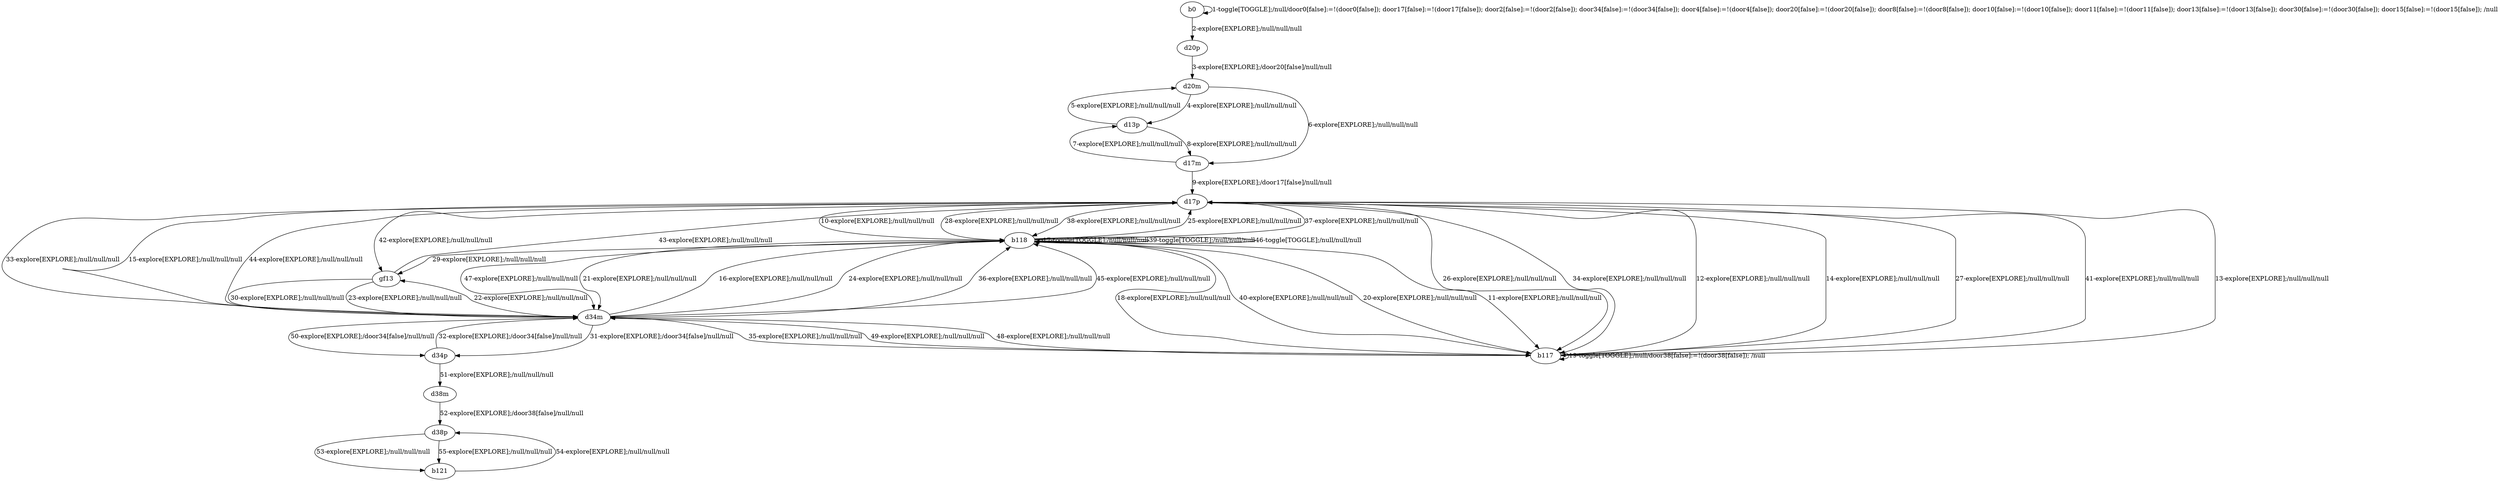 # Total number of goals covered by this test: 2
# d38p --> b121
# b121 --> d38p

digraph g {
"b0" -> "b0" [label = "1-toggle[TOGGLE];/null/door0[false]:=!(door0[false]); door17[false]:=!(door17[false]); door2[false]:=!(door2[false]); door34[false]:=!(door34[false]); door4[false]:=!(door4[false]); door20[false]:=!(door20[false]); door8[false]:=!(door8[false]); door10[false]:=!(door10[false]); door11[false]:=!(door11[false]); door13[false]:=!(door13[false]); door30[false]:=!(door30[false]); door15[false]:=!(door15[false]); /null"];
"b0" -> "d20p" [label = "2-explore[EXPLORE];/null/null/null"];
"d20p" -> "d20m" [label = "3-explore[EXPLORE];/door20[false]/null/null"];
"d20m" -> "d13p" [label = "4-explore[EXPLORE];/null/null/null"];
"d13p" -> "d20m" [label = "5-explore[EXPLORE];/null/null/null"];
"d20m" -> "d17m" [label = "6-explore[EXPLORE];/null/null/null"];
"d17m" -> "d13p" [label = "7-explore[EXPLORE];/null/null/null"];
"d13p" -> "d17m" [label = "8-explore[EXPLORE];/null/null/null"];
"d17m" -> "d17p" [label = "9-explore[EXPLORE];/door17[false]/null/null"];
"d17p" -> "b118" [label = "10-explore[EXPLORE];/null/null/null"];
"b118" -> "b117" [label = "11-explore[EXPLORE];/null/null/null"];
"b117" -> "d17p" [label = "12-explore[EXPLORE];/null/null/null"];
"d17p" -> "b117" [label = "13-explore[EXPLORE];/null/null/null"];
"b117" -> "d17p" [label = "14-explore[EXPLORE];/null/null/null"];
"d17p" -> "d34m" [label = "15-explore[EXPLORE];/null/null/null"];
"d34m" -> "b118" [label = "16-explore[EXPLORE];/null/null/null"];
"b118" -> "b118" [label = "17-toggle[TOGGLE];/null/null/null"];
"b118" -> "b117" [label = "18-explore[EXPLORE];/null/null/null"];
"b117" -> "b117" [label = "19-toggle[TOGGLE];/null/door38[false]:=!(door38[false]); /null"];
"b117" -> "b118" [label = "20-explore[EXPLORE];/null/null/null"];
"b118" -> "d34m" [label = "21-explore[EXPLORE];/null/null/null"];
"d34m" -> "gf13" [label = "22-explore[EXPLORE];/null/null/null"];
"gf13" -> "d34m" [label = "23-explore[EXPLORE];/null/null/null"];
"d34m" -> "b118" [label = "24-explore[EXPLORE];/null/null/null"];
"b118" -> "d17p" [label = "25-explore[EXPLORE];/null/null/null"];
"d17p" -> "b117" [label = "26-explore[EXPLORE];/null/null/null"];
"b117" -> "d17p" [label = "27-explore[EXPLORE];/null/null/null"];
"d17p" -> "b118" [label = "28-explore[EXPLORE];/null/null/null"];
"b118" -> "gf13" [label = "29-explore[EXPLORE];/null/null/null"];
"gf13" -> "d34m" [label = "30-explore[EXPLORE];/null/null/null"];
"d34m" -> "d34p" [label = "31-explore[EXPLORE];/door34[false]/null/null"];
"d34p" -> "d34m" [label = "32-explore[EXPLORE];/door34[false]/null/null"];
"d34m" -> "d17p" [label = "33-explore[EXPLORE];/null/null/null"];
"d17p" -> "b117" [label = "34-explore[EXPLORE];/null/null/null"];
"b117" -> "d34m" [label = "35-explore[EXPLORE];/null/null/null"];
"d34m" -> "b118" [label = "36-explore[EXPLORE];/null/null/null"];
"b118" -> "d17p" [label = "37-explore[EXPLORE];/null/null/null"];
"d17p" -> "b118" [label = "38-explore[EXPLORE];/null/null/null"];
"b118" -> "b118" [label = "39-toggle[TOGGLE];/null/null/null"];
"b118" -> "b117" [label = "40-explore[EXPLORE];/null/null/null"];
"b117" -> "d17p" [label = "41-explore[EXPLORE];/null/null/null"];
"d17p" -> "gf13" [label = "42-explore[EXPLORE];/null/null/null"];
"gf13" -> "d17p" [label = "43-explore[EXPLORE];/null/null/null"];
"d17p" -> "d34m" [label = "44-explore[EXPLORE];/null/null/null"];
"d34m" -> "b118" [label = "45-explore[EXPLORE];/null/null/null"];
"b118" -> "b118" [label = "46-toggle[TOGGLE];/null/null/null"];
"b118" -> "d34m" [label = "47-explore[EXPLORE];/null/null/null"];
"d34m" -> "b117" [label = "48-explore[EXPLORE];/null/null/null"];
"b117" -> "d34m" [label = "49-explore[EXPLORE];/null/null/null"];
"d34m" -> "d34p" [label = "50-explore[EXPLORE];/door34[false]/null/null"];
"d34p" -> "d38m" [label = "51-explore[EXPLORE];/null/null/null"];
"d38m" -> "d38p" [label = "52-explore[EXPLORE];/door38[false]/null/null"];
"d38p" -> "b121" [label = "53-explore[EXPLORE];/null/null/null"];
"b121" -> "d38p" [label = "54-explore[EXPLORE];/null/null/null"];
"d38p" -> "b121" [label = "55-explore[EXPLORE];/null/null/null"];
}